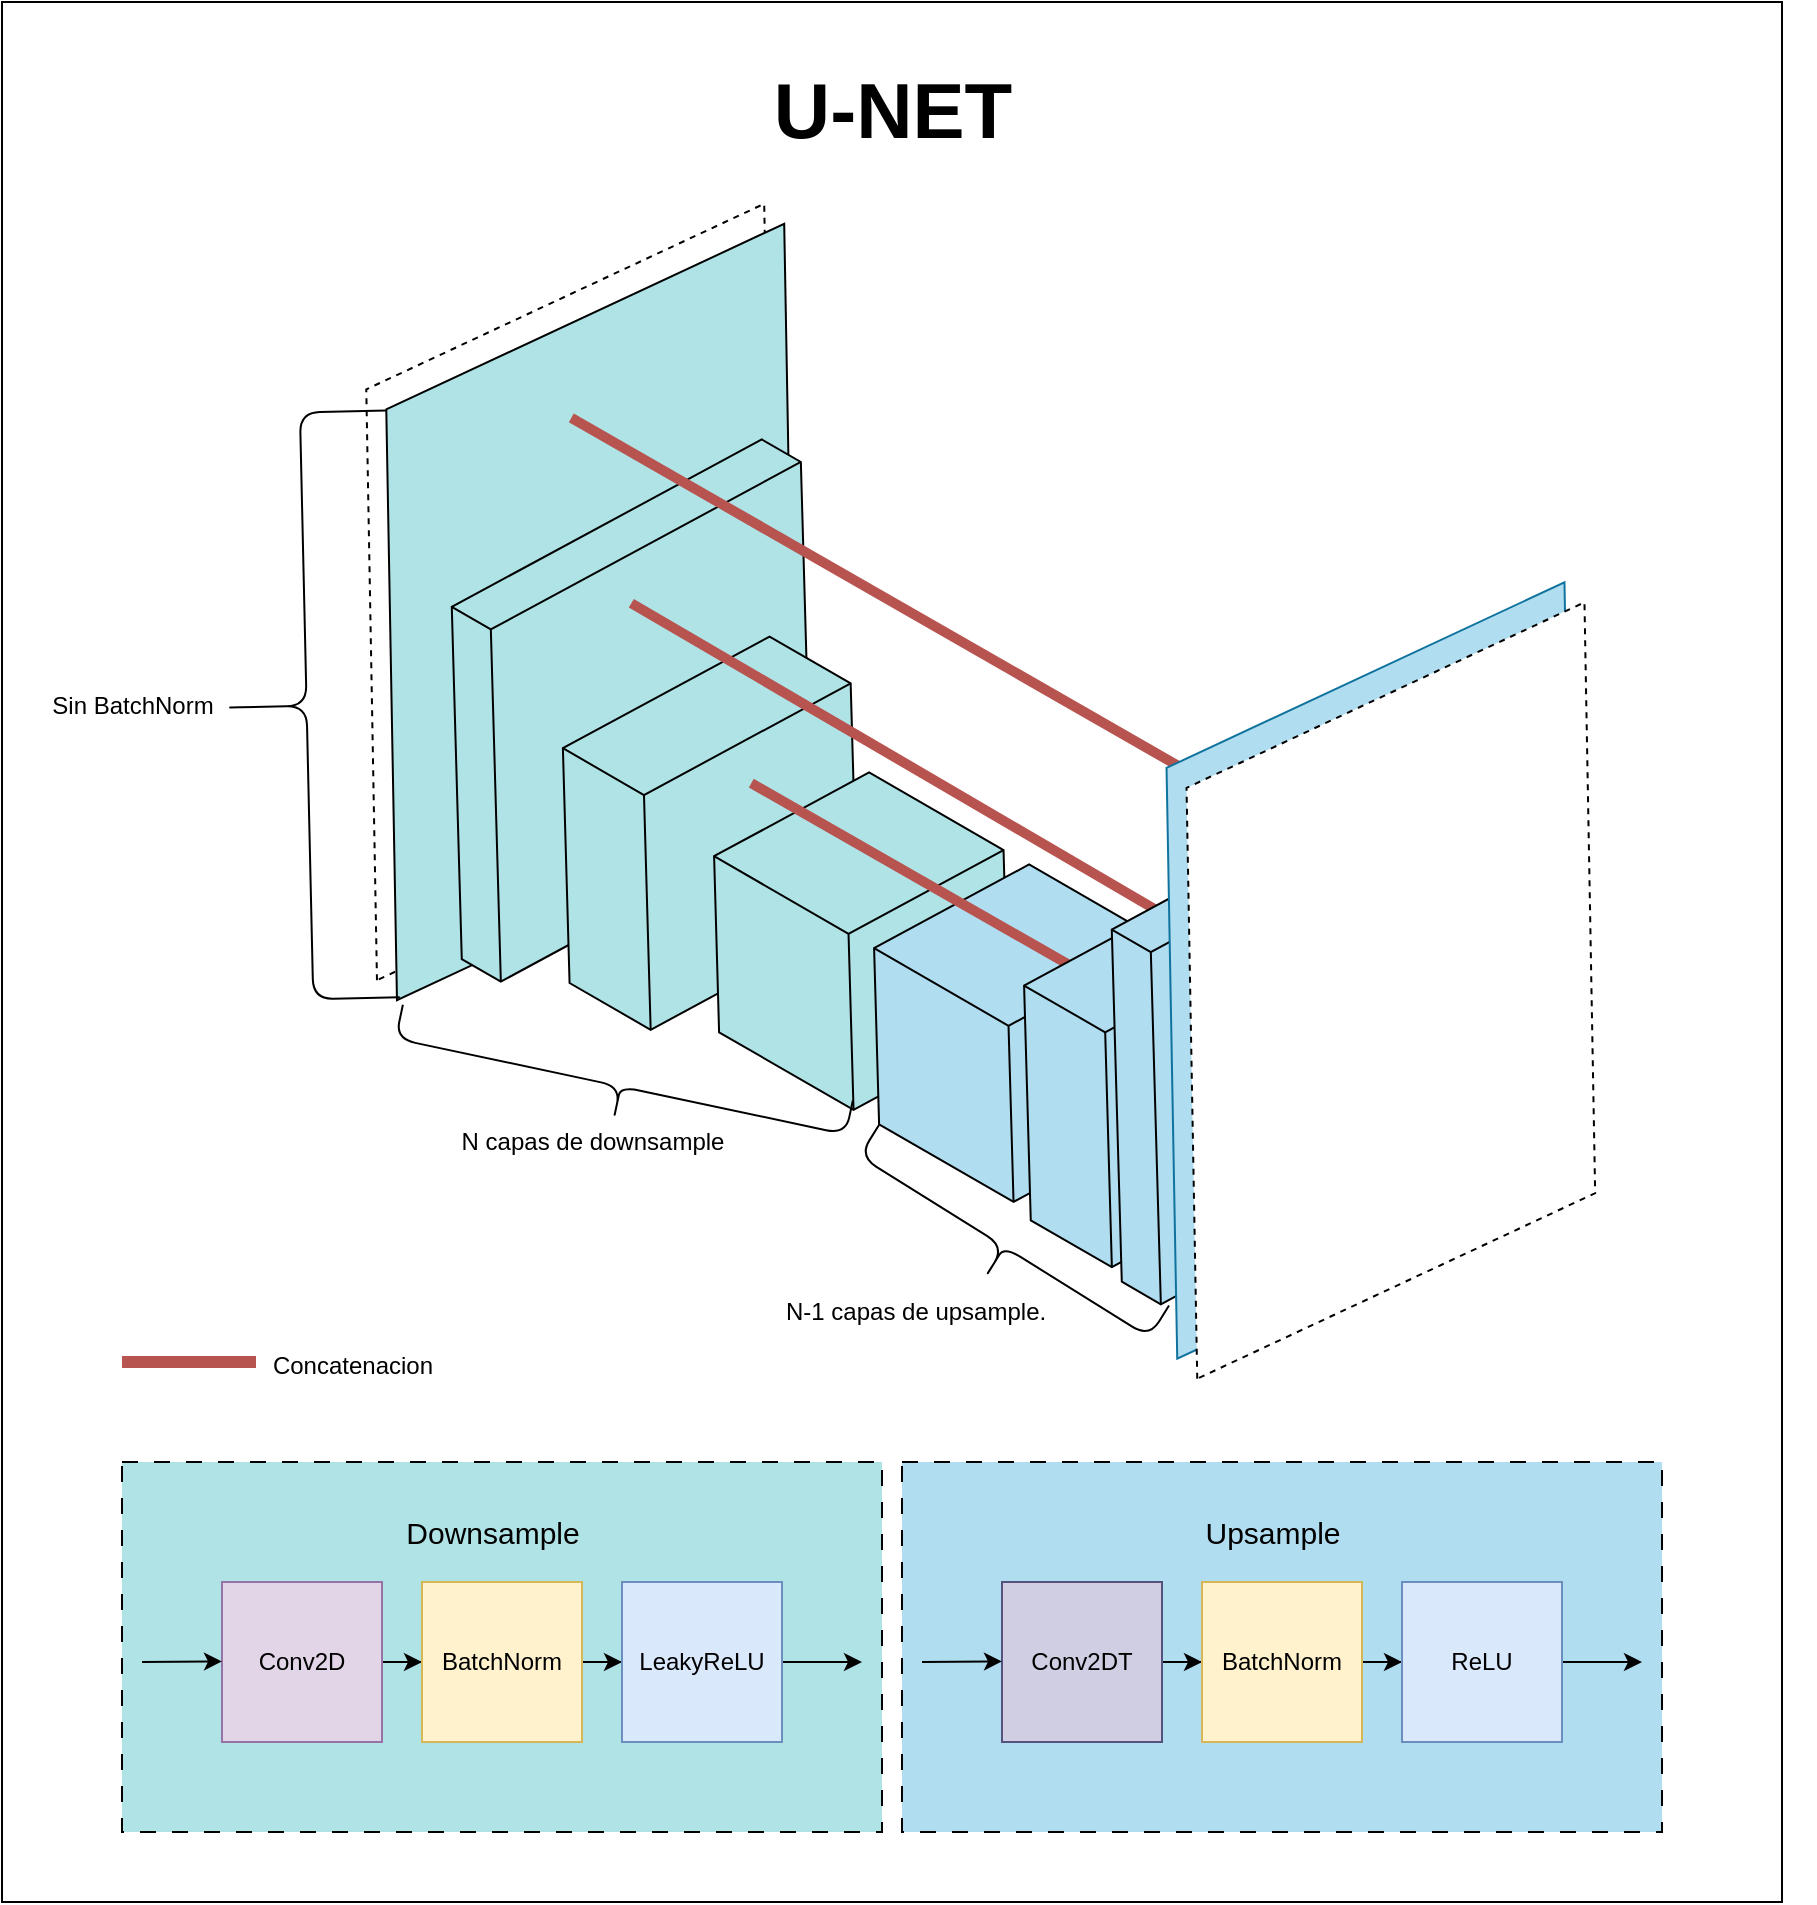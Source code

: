 <mxfile version="24.3.1" type="device">
  <diagram name="Página-1" id="NfQCjKFQFSsbDjd0CJi9">
    <mxGraphModel dx="4132" dy="2396" grid="1" gridSize="10" guides="1" tooltips="1" connect="1" arrows="1" fold="1" page="1" pageScale="1" pageWidth="1169" pageHeight="827" math="0" shadow="0">
      <root>
        <mxCell id="0" />
        <mxCell id="1" parent="0" />
        <mxCell id="MYsc1L5aZXilY3hs4EEQ-331" value="" style="rounded=0;whiteSpace=wrap;html=1;" vertex="1" parent="1">
          <mxGeometry x="-1090" y="-230" width="890" height="950" as="geometry" />
        </mxCell>
        <mxCell id="MYsc1L5aZXilY3hs4EEQ-314" value="" style="rounded=0;whiteSpace=wrap;html=1;dashed=1;dashPattern=8 8;fillColor=#b1ddf0;strokeColor=#000000;" vertex="1" parent="1">
          <mxGeometry x="-640" y="500" width="380" height="185" as="geometry" />
        </mxCell>
        <mxCell id="MYsc1L5aZXilY3hs4EEQ-313" value="" style="rounded=0;whiteSpace=wrap;html=1;dashed=1;dashPattern=8 8;fillColor=#b0e3e6;strokeColor=#000000;" vertex="1" parent="1">
          <mxGeometry x="-1030" y="500" width="380" height="185" as="geometry" />
        </mxCell>
        <mxCell id="MYsc1L5aZXilY3hs4EEQ-292" value="" style="shape=parallelogram;perimeter=parallelogramPerimeter;whiteSpace=wrap;html=1;fixedSize=1;size=120;rotation=-25;dashed=1;" vertex="1" parent="1">
          <mxGeometry x="-975.47" y="-70" width="339.53" height="270" as="geometry" />
        </mxCell>
        <mxCell id="MYsc1L5aZXilY3hs4EEQ-11" value="" style="edgeStyle=orthogonalEdgeStyle;rounded=0;orthogonalLoop=1;jettySize=auto;html=1;" edge="1" parent="1" source="MYsc1L5aZXilY3hs4EEQ-5" target="MYsc1L5aZXilY3hs4EEQ-10">
          <mxGeometry relative="1" as="geometry" />
        </mxCell>
        <mxCell id="MYsc1L5aZXilY3hs4EEQ-5" value="Conv2D" style="whiteSpace=wrap;html=1;aspect=fixed;fillColor=#e1d5e7;strokeColor=#9673a6;" vertex="1" parent="1">
          <mxGeometry x="-980" y="560" width="80" height="80" as="geometry" />
        </mxCell>
        <mxCell id="MYsc1L5aZXilY3hs4EEQ-7" value="&lt;font style=&quot;font-size: 15px;&quot;&gt;Downsample&lt;/font&gt;" style="text;html=1;align=center;verticalAlign=middle;resizable=0;points=[];autosize=1;strokeColor=none;fillColor=none;" vertex="1" parent="1">
          <mxGeometry x="-900" y="520" width="110" height="30" as="geometry" />
        </mxCell>
        <mxCell id="MYsc1L5aZXilY3hs4EEQ-13" value="" style="edgeStyle=orthogonalEdgeStyle;rounded=0;orthogonalLoop=1;jettySize=auto;html=1;" edge="1" parent="1" source="MYsc1L5aZXilY3hs4EEQ-10" target="MYsc1L5aZXilY3hs4EEQ-12">
          <mxGeometry relative="1" as="geometry" />
        </mxCell>
        <mxCell id="MYsc1L5aZXilY3hs4EEQ-10" value="BatchNorm" style="whiteSpace=wrap;html=1;aspect=fixed;fillColor=#fff2cc;strokeColor=#d6b656;" vertex="1" parent="1">
          <mxGeometry x="-880" y="560" width="80" height="80" as="geometry" />
        </mxCell>
        <mxCell id="MYsc1L5aZXilY3hs4EEQ-33" value="" style="edgeStyle=orthogonalEdgeStyle;rounded=0;orthogonalLoop=1;jettySize=auto;html=1;" edge="1" parent="1" source="MYsc1L5aZXilY3hs4EEQ-12">
          <mxGeometry relative="1" as="geometry">
            <mxPoint x="-660" y="600" as="targetPoint" />
          </mxGeometry>
        </mxCell>
        <mxCell id="MYsc1L5aZXilY3hs4EEQ-12" value="LeakyReLU" style="whiteSpace=wrap;html=1;aspect=fixed;fillColor=#dae8fc;strokeColor=#6c8ebf;" vertex="1" parent="1">
          <mxGeometry x="-780" y="560" width="80" height="80" as="geometry" />
        </mxCell>
        <mxCell id="MYsc1L5aZXilY3hs4EEQ-24" value="" style="endArrow=classic;html=1;rounded=0;" edge="1" parent="1">
          <mxGeometry width="50" height="50" relative="1" as="geometry">
            <mxPoint x="-1020" y="600" as="sourcePoint" />
            <mxPoint x="-980" y="599.71" as="targetPoint" />
          </mxGeometry>
        </mxCell>
        <mxCell id="MYsc1L5aZXilY3hs4EEQ-315" value="" style="shape=parallelogram;perimeter=parallelogramPerimeter;whiteSpace=wrap;html=1;fixedSize=1;size=120;rotation=-25;fillColor=#b0e3e6;strokeColor=#000000;fillStyle=solid;" vertex="1" parent="1">
          <mxGeometry x="-965.47" y="-60" width="339.53" height="270" as="geometry" />
        </mxCell>
        <mxCell id="MYsc1L5aZXilY3hs4EEQ-41" value="" style="edgeStyle=orthogonalEdgeStyle;rounded=0;orthogonalLoop=1;jettySize=auto;html=1;" edge="1" parent="1" source="MYsc1L5aZXilY3hs4EEQ-42" target="MYsc1L5aZXilY3hs4EEQ-45">
          <mxGeometry relative="1" as="geometry" />
        </mxCell>
        <mxCell id="MYsc1L5aZXilY3hs4EEQ-42" value="Conv2DT" style="whiteSpace=wrap;html=1;aspect=fixed;fillColor=#d0cee2;strokeColor=#56517e;" vertex="1" parent="1">
          <mxGeometry x="-590" y="560" width="80" height="80" as="geometry" />
        </mxCell>
        <mxCell id="MYsc1L5aZXilY3hs4EEQ-43" value="&lt;font style=&quot;font-size: 15px;&quot;&gt;Upsample&lt;/font&gt;" style="text;html=1;align=center;verticalAlign=middle;resizable=0;points=[];autosize=1;strokeColor=none;fillColor=none;" vertex="1" parent="1">
          <mxGeometry x="-500" y="520" width="90" height="30" as="geometry" />
        </mxCell>
        <mxCell id="MYsc1L5aZXilY3hs4EEQ-44" value="" style="edgeStyle=orthogonalEdgeStyle;rounded=0;orthogonalLoop=1;jettySize=auto;html=1;" edge="1" parent="1" source="MYsc1L5aZXilY3hs4EEQ-45" target="MYsc1L5aZXilY3hs4EEQ-47">
          <mxGeometry relative="1" as="geometry" />
        </mxCell>
        <mxCell id="MYsc1L5aZXilY3hs4EEQ-45" value="BatchNorm" style="whiteSpace=wrap;html=1;aspect=fixed;fillColor=#fff2cc;strokeColor=#d6b656;" vertex="1" parent="1">
          <mxGeometry x="-490" y="560" width="80" height="80" as="geometry" />
        </mxCell>
        <mxCell id="MYsc1L5aZXilY3hs4EEQ-46" value="" style="edgeStyle=orthogonalEdgeStyle;rounded=0;orthogonalLoop=1;jettySize=auto;html=1;" edge="1" parent="1" source="MYsc1L5aZXilY3hs4EEQ-47">
          <mxGeometry relative="1" as="geometry">
            <mxPoint x="-270" y="600" as="targetPoint" />
          </mxGeometry>
        </mxCell>
        <mxCell id="MYsc1L5aZXilY3hs4EEQ-47" value="ReLU" style="whiteSpace=wrap;html=1;aspect=fixed;fillColor=#dae8fc;strokeColor=#6c8ebf;" vertex="1" parent="1">
          <mxGeometry x="-390" y="560" width="80" height="80" as="geometry" />
        </mxCell>
        <mxCell id="MYsc1L5aZXilY3hs4EEQ-48" value="" style="endArrow=classic;html=1;rounded=0;" edge="1" parent="1">
          <mxGeometry width="50" height="50" relative="1" as="geometry">
            <mxPoint x="-630" y="600" as="sourcePoint" />
            <mxPoint x="-590" y="599.71" as="targetPoint" />
          </mxGeometry>
        </mxCell>
        <mxCell id="MYsc1L5aZXilY3hs4EEQ-287" value="" style="html=1;whiteSpace=wrap;shape=isoCube2;backgroundOutline=1;isoAngle=19.018;rotation=120;fillColor=#b0e3e6;strokeColor=#000000;fillStyle=solid;" vertex="1" parent="1">
          <mxGeometry x="-925.34" y="20.6" width="300" height="207.32" as="geometry" />
        </mxCell>
        <mxCell id="MYsc1L5aZXilY3hs4EEQ-294" value="" style="html=1;whiteSpace=wrap;shape=isoCube2;backgroundOutline=1;isoAngle=19.018;rotation=120;fillColor=#b0e3e6;strokeColor=#000000;" vertex="1" parent="1">
          <mxGeometry x="-835.94" y="100.6" width="200" height="170" as="geometry" />
        </mxCell>
        <mxCell id="MYsc1L5aZXilY3hs4EEQ-295" value="" style="html=1;whiteSpace=wrap;shape=isoCube2;backgroundOutline=1;isoAngle=19.018;rotation=120;fillColor=#b0e3e6;strokeColor=#000000;" vertex="1" parent="1">
          <mxGeometry x="-735.34" y="154.6" width="150" height="170" as="geometry" />
        </mxCell>
        <mxCell id="MYsc1L5aZXilY3hs4EEQ-299" value="" style="html=1;whiteSpace=wrap;shape=isoCube2;backgroundOutline=1;isoAngle=19.018;rotation=120;fillColor=#b1ddf0;strokeColor=#000000;" vertex="1" parent="1">
          <mxGeometry x="-655.34" y="200.6" width="150" height="170" as="geometry" />
        </mxCell>
        <mxCell id="MYsc1L5aZXilY3hs4EEQ-309" value="" style="endArrow=classic;html=1;rounded=0;entryX=0.441;entryY=0.54;entryDx=0;entryDy=0;entryPerimeter=0;fillColor=#f8cecc;strokeColor=#b85450;strokeWidth=5;" edge="1" parent="1">
          <mxGeometry width="50" height="50" relative="1" as="geometry">
            <mxPoint x="-715.35" y="160.6" as="sourcePoint" />
            <mxPoint x="-505.339" y="280.641" as="targetPoint" />
          </mxGeometry>
        </mxCell>
        <mxCell id="MYsc1L5aZXilY3hs4EEQ-298" value="" style="html=1;whiteSpace=wrap;shape=isoCube2;backgroundOutline=1;isoAngle=19.018;rotation=120;fillColor=#b1ddf0;strokeColor=#000000;" vertex="1" parent="1">
          <mxGeometry x="-605.34" y="219.26" width="200" height="170" as="geometry" />
        </mxCell>
        <mxCell id="MYsc1L5aZXilY3hs4EEQ-310" value="" style="endArrow=classic;html=1;rounded=0;fillColor=#f8cecc;strokeColor=#b85450;strokeWidth=5;" edge="1" parent="1">
          <mxGeometry width="50" height="50" relative="1" as="geometry">
            <mxPoint x="-775.34" y="70.6" as="sourcePoint" />
            <mxPoint x="-426.34" y="274.6" as="targetPoint" />
          </mxGeometry>
        </mxCell>
        <mxCell id="MYsc1L5aZXilY3hs4EEQ-297" value="" style="html=1;whiteSpace=wrap;shape=isoCube2;backgroundOutline=1;isoAngle=19.018;rotation=120;fillColor=#b1ddf0;strokeColor=#000000;" vertex="1" parent="1">
          <mxGeometry x="-595.34" y="181.94" width="300" height="207.32" as="geometry" />
        </mxCell>
        <mxCell id="MYsc1L5aZXilY3hs4EEQ-311" value="" style="endArrow=classic;html=1;rounded=0;fillColor=#f8cecc;strokeColor=#b85450;strokeWidth=5;" edge="1" parent="1">
          <mxGeometry width="50" height="50" relative="1" as="geometry">
            <mxPoint x="-805.34" y="-22.06" as="sourcePoint" />
            <mxPoint x="-408.34" y="205.6" as="targetPoint" />
          </mxGeometry>
        </mxCell>
        <mxCell id="MYsc1L5aZXilY3hs4EEQ-296" value="" style="shape=parallelogram;perimeter=parallelogramPerimeter;whiteSpace=wrap;html=1;fixedSize=1;size=120;rotation=-25;fillColor=#b1ddf0;strokeColor=#10739e;fillStyle=solid;" vertex="1" parent="1">
          <mxGeometry x="-575.34" y="119.26" width="339.53" height="270" as="geometry" />
        </mxCell>
        <mxCell id="MYsc1L5aZXilY3hs4EEQ-316" value="" style="shape=parallelogram;perimeter=parallelogramPerimeter;whiteSpace=wrap;html=1;fixedSize=1;size=120;rotation=-25;dashed=1;" vertex="1" parent="1">
          <mxGeometry x="-565.34" y="129.26" width="339.53" height="270" as="geometry" />
        </mxCell>
        <mxCell id="MYsc1L5aZXilY3hs4EEQ-317" value="Sin BatchNorm" style="text;html=1;align=center;verticalAlign=middle;resizable=0;points=[];autosize=1;strokeColor=none;fillColor=none;" vertex="1" parent="1">
          <mxGeometry x="-1075.47" y="106.89" width="100" height="30" as="geometry" />
        </mxCell>
        <mxCell id="MYsc1L5aZXilY3hs4EEQ-318" value="" style="shape=curlyBracket;whiteSpace=wrap;html=1;rounded=1;labelPosition=left;verticalLabelPosition=middle;align=right;verticalAlign=middle;size=0.5;rotation=-181.3;direction=west;" vertex="1" parent="1">
          <mxGeometry x="-980.97" y="-24.83" width="86.54" height="293.43" as="geometry" />
        </mxCell>
        <mxCell id="MYsc1L5aZXilY3hs4EEQ-319" value="" style="shape=curlyBracket;whiteSpace=wrap;html=1;rounded=1;labelPosition=left;verticalLabelPosition=middle;align=right;verticalAlign=middle;size=0.5;rotation=122;direction=west;" vertex="1" parent="1">
          <mxGeometry x="-607.57" y="307" width="37.46" height="170.79" as="geometry" />
        </mxCell>
        <mxCell id="MYsc1L5aZXilY3hs4EEQ-320" value="&lt;div&gt;N-1 capas de upsample.&lt;/div&gt;" style="text;html=1;align=left;verticalAlign=middle;resizable=0;points=[];autosize=1;strokeColor=none;fillColor=none;" vertex="1" parent="1">
          <mxGeometry x="-700" y="410" width="150" height="30" as="geometry" />
        </mxCell>
        <mxCell id="MYsc1L5aZXilY3hs4EEQ-321" value="" style="shape=curlyBracket;whiteSpace=wrap;html=1;rounded=1;labelPosition=left;verticalLabelPosition=middle;align=right;verticalAlign=middle;rotation=-78;" vertex="1" parent="1">
          <mxGeometry x="-798" y="197.26" width="34.66" height="230" as="geometry" />
        </mxCell>
        <mxCell id="MYsc1L5aZXilY3hs4EEQ-322" value="N capas de downsample" style="text;html=1;align=center;verticalAlign=middle;resizable=0;points=[];autosize=1;strokeColor=none;fillColor=none;" vertex="1" parent="1">
          <mxGeometry x="-870.0" y="324.6" width="150" height="30" as="geometry" />
        </mxCell>
        <mxCell id="MYsc1L5aZXilY3hs4EEQ-332" value="&lt;h1&gt;&lt;font style=&quot;font-size: 39px;&quot;&gt;U-NET&lt;/font&gt;&lt;/h1&gt;" style="text;html=1;align=center;verticalAlign=middle;resizable=0;points=[];autosize=1;strokeColor=none;fillColor=none;" vertex="1" parent="1">
          <mxGeometry x="-715" y="-220" width="140" height="90" as="geometry" />
        </mxCell>
        <mxCell id="MYsc1L5aZXilY3hs4EEQ-333" value="" style="endArrow=none;html=1;rounded=0;endFill=0;fillColor=#f8cecc;strokeColor=#b85450;strokeWidth=6;" edge="1" parent="1">
          <mxGeometry width="50" height="50" relative="1" as="geometry">
            <mxPoint x="-1030" y="450" as="sourcePoint" />
            <mxPoint x="-963" y="450" as="targetPoint" />
          </mxGeometry>
        </mxCell>
        <mxCell id="MYsc1L5aZXilY3hs4EEQ-334" value="Concatenacion" style="text;html=1;align=center;verticalAlign=middle;resizable=0;points=[];autosize=1;strokeColor=none;fillColor=none;" vertex="1" parent="1">
          <mxGeometry x="-965.47" y="437.26" width="100" height="30" as="geometry" />
        </mxCell>
      </root>
    </mxGraphModel>
  </diagram>
</mxfile>
